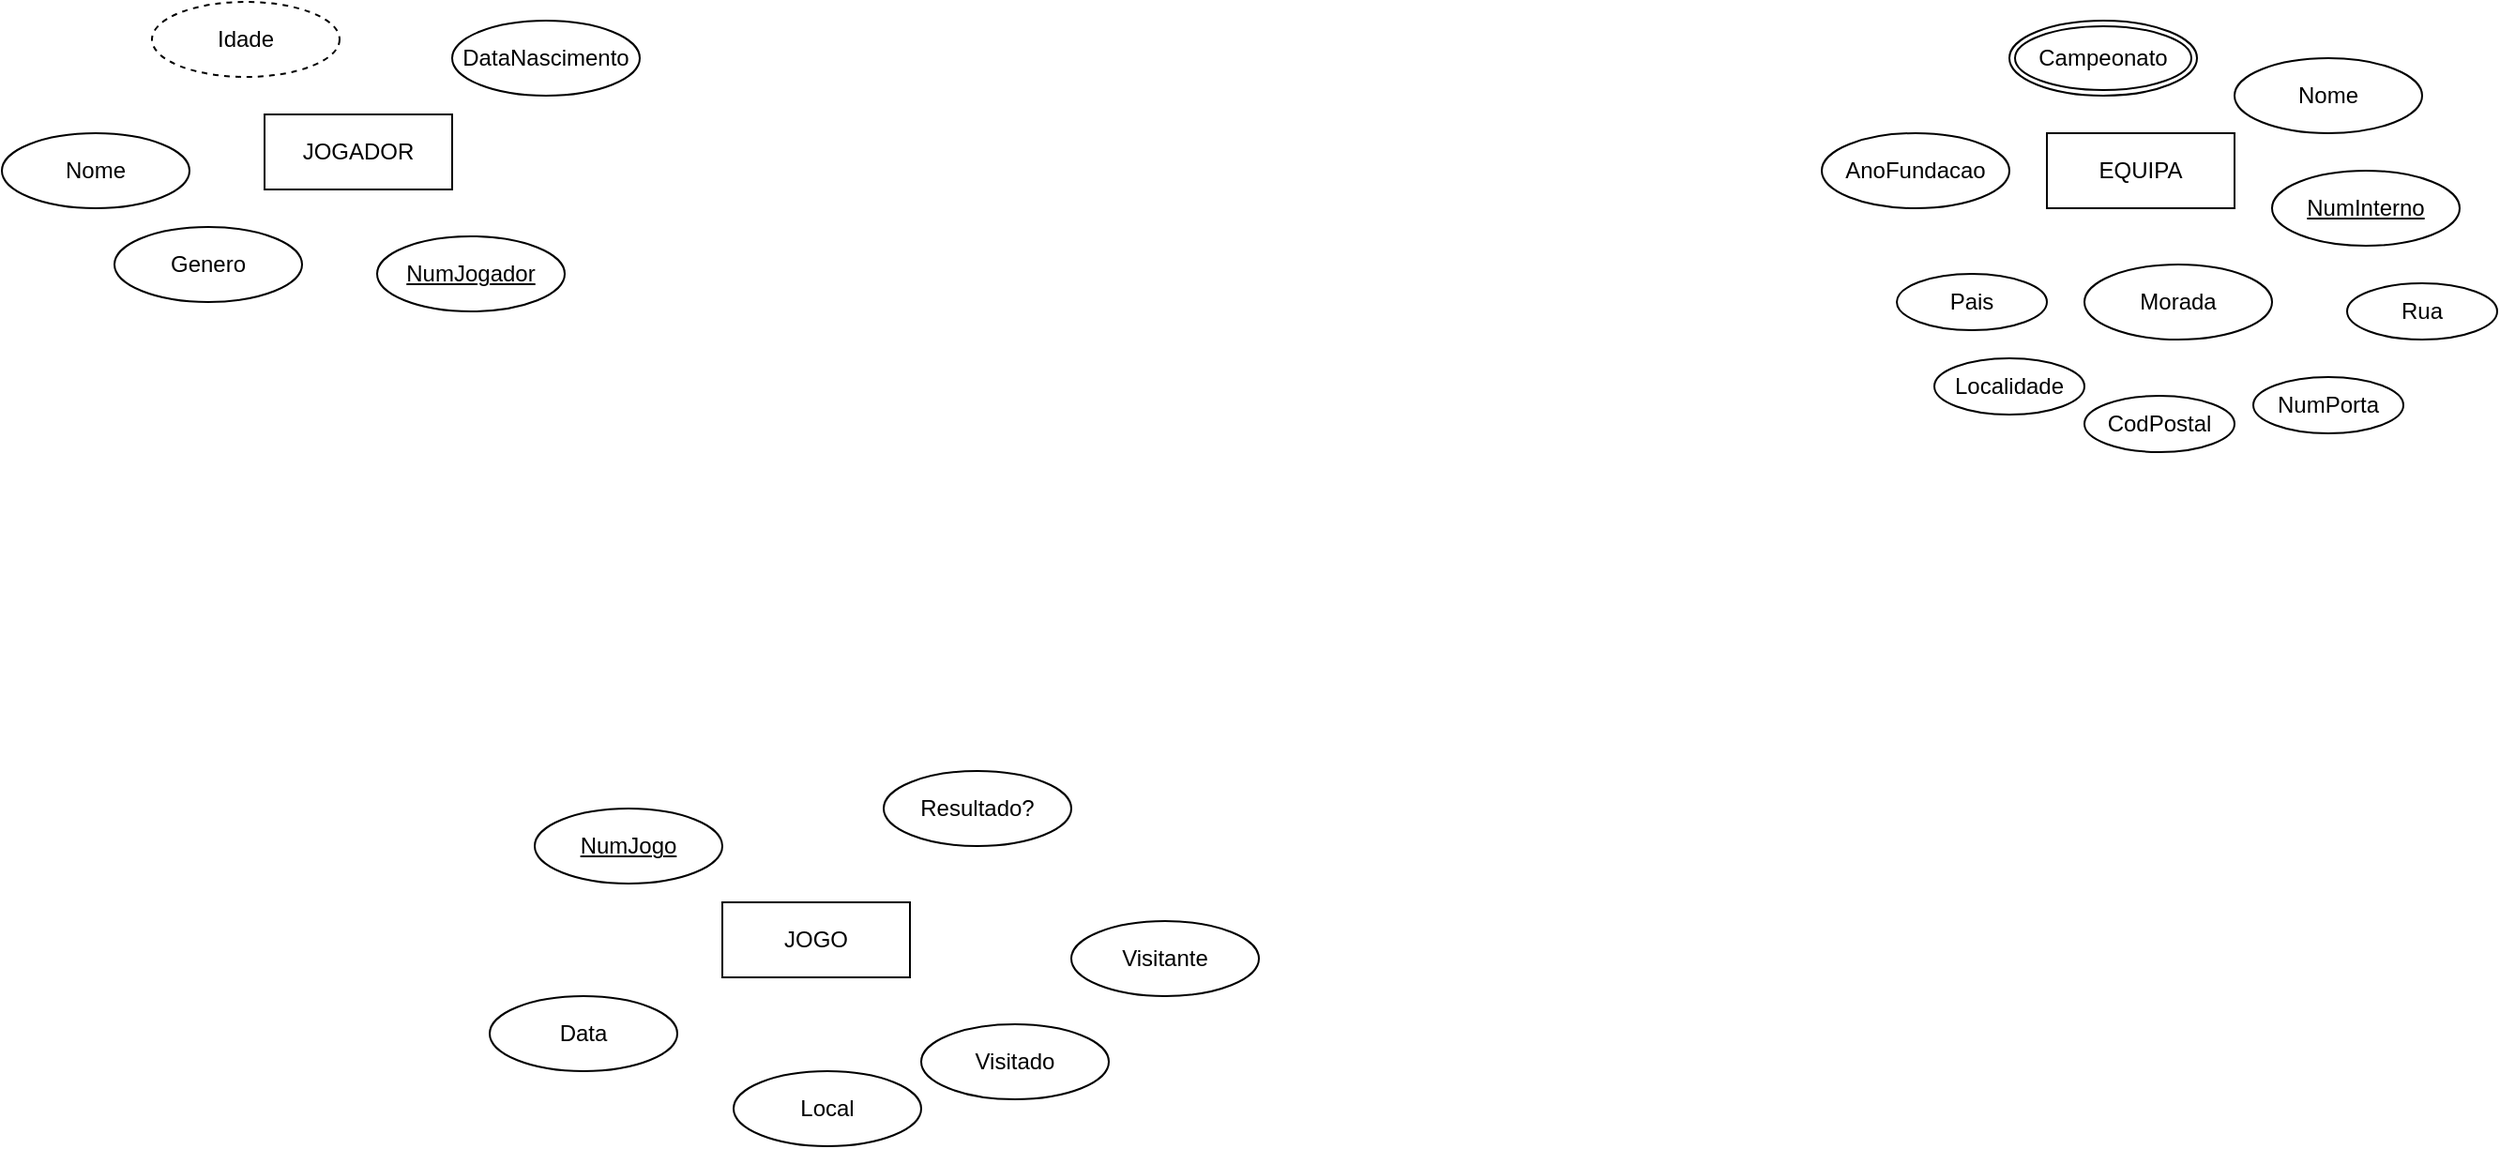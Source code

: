 <mxfile version="24.7.14">
  <diagram name="Página-1" id="vQy7vhVTxilEPnJhVt--">
    <mxGraphModel dx="2021" dy="698" grid="1" gridSize="10" guides="1" tooltips="1" connect="1" arrows="1" fold="1" page="1" pageScale="1" pageWidth="827" pageHeight="1169" math="0" shadow="0">
      <root>
        <mxCell id="0" />
        <mxCell id="1" parent="0" />
        <mxCell id="B5gkN5WuwXl-lVRbioVC-1" value="JOGO" style="whiteSpace=wrap;html=1;align=center;" vertex="1" parent="1">
          <mxGeometry x="364" y="520" width="100" height="40" as="geometry" />
        </mxCell>
        <mxCell id="B5gkN5WuwXl-lVRbioVC-2" value="EQUIPA" style="whiteSpace=wrap;html=1;align=center;" vertex="1" parent="1">
          <mxGeometry x="1070" y="110" width="100" height="40" as="geometry" />
        </mxCell>
        <mxCell id="B5gkN5WuwXl-lVRbioVC-3" value="JOGADOR" style="whiteSpace=wrap;html=1;align=center;" vertex="1" parent="1">
          <mxGeometry x="120" y="100" width="100" height="40" as="geometry" />
        </mxCell>
        <mxCell id="B5gkN5WuwXl-lVRbioVC-4" value="NumInterno" style="ellipse;whiteSpace=wrap;html=1;align=center;fontStyle=4;" vertex="1" parent="1">
          <mxGeometry x="1190" y="130" width="100" height="40" as="geometry" />
        </mxCell>
        <mxCell id="B5gkN5WuwXl-lVRbioVC-5" value="Nome" style="ellipse;whiteSpace=wrap;html=1;align=center;fontStyle=0;" vertex="1" parent="1">
          <mxGeometry x="-20" y="110" width="100" height="40" as="geometry" />
        </mxCell>
        <mxCell id="B5gkN5WuwXl-lVRbioVC-6" value="Genero" style="ellipse;whiteSpace=wrap;html=1;align=center;" vertex="1" parent="1">
          <mxGeometry x="40" y="160" width="100" height="40" as="geometry" />
        </mxCell>
        <mxCell id="B5gkN5WuwXl-lVRbioVC-7" value="Morada" style="ellipse;whiteSpace=wrap;html=1;align=center;" vertex="1" parent="1">
          <mxGeometry x="1090" y="180" width="100" height="40" as="geometry" />
        </mxCell>
        <mxCell id="B5gkN5WuwXl-lVRbioVC-8" value="AnoFundacao" style="ellipse;whiteSpace=wrap;html=1;align=center;" vertex="1" parent="1">
          <mxGeometry x="950" y="110" width="100" height="40" as="geometry" />
        </mxCell>
        <mxCell id="B5gkN5WuwXl-lVRbioVC-10" value="Nome" style="ellipse;whiteSpace=wrap;html=1;align=center;" vertex="1" parent="1">
          <mxGeometry x="1170" y="70" width="100" height="40" as="geometry" />
        </mxCell>
        <mxCell id="B5gkN5WuwXl-lVRbioVC-11" value="Campeonato" style="ellipse;shape=doubleEllipse;margin=3;whiteSpace=wrap;html=1;align=center;" vertex="1" parent="1">
          <mxGeometry x="1050" y="50" width="100" height="40" as="geometry" />
        </mxCell>
        <mxCell id="B5gkN5WuwXl-lVRbioVC-12" value="NumPorta" style="ellipse;whiteSpace=wrap;html=1;align=center;" vertex="1" parent="1">
          <mxGeometry x="1180" y="240" width="80" height="30" as="geometry" />
        </mxCell>
        <mxCell id="B5gkN5WuwXl-lVRbioVC-13" value="CodPostal" style="ellipse;whiteSpace=wrap;html=1;align=center;" vertex="1" parent="1">
          <mxGeometry x="1090" y="250" width="80" height="30" as="geometry" />
        </mxCell>
        <mxCell id="B5gkN5WuwXl-lVRbioVC-14" value="Localidade" style="ellipse;whiteSpace=wrap;html=1;align=center;" vertex="1" parent="1">
          <mxGeometry x="1010" y="230" width="80" height="30" as="geometry" />
        </mxCell>
        <mxCell id="B5gkN5WuwXl-lVRbioVC-15" value="Rua" style="ellipse;whiteSpace=wrap;html=1;align=center;" vertex="1" parent="1">
          <mxGeometry x="1230" y="190" width="80" height="30" as="geometry" />
        </mxCell>
        <mxCell id="B5gkN5WuwXl-lVRbioVC-16" value="Pais" style="ellipse;whiteSpace=wrap;html=1;align=center;" vertex="1" parent="1">
          <mxGeometry x="990" y="185" width="80" height="30" as="geometry" />
        </mxCell>
        <mxCell id="B5gkN5WuwXl-lVRbioVC-17" value="NumJogador" style="ellipse;whiteSpace=wrap;html=1;align=center;fontStyle=4;" vertex="1" parent="1">
          <mxGeometry x="180" y="165" width="100" height="40" as="geometry" />
        </mxCell>
        <mxCell id="B5gkN5WuwXl-lVRbioVC-18" value="DataNascimento" style="ellipse;whiteSpace=wrap;html=1;align=center;" vertex="1" parent="1">
          <mxGeometry x="220" y="50" width="100" height="40" as="geometry" />
        </mxCell>
        <mxCell id="B5gkN5WuwXl-lVRbioVC-19" value="Idade" style="ellipse;whiteSpace=wrap;html=1;align=center;dashed=1;" vertex="1" parent="1">
          <mxGeometry x="60" y="40" width="100" height="40" as="geometry" />
        </mxCell>
        <mxCell id="B5gkN5WuwXl-lVRbioVC-20" value="NumJogo" style="ellipse;whiteSpace=wrap;html=1;align=center;fontStyle=4;" vertex="1" parent="1">
          <mxGeometry x="264" y="470" width="100" height="40" as="geometry" />
        </mxCell>
        <mxCell id="B5gkN5WuwXl-lVRbioVC-21" value="Data" style="ellipse;whiteSpace=wrap;html=1;align=center;" vertex="1" parent="1">
          <mxGeometry x="240" y="570" width="100" height="40" as="geometry" />
        </mxCell>
        <mxCell id="B5gkN5WuwXl-lVRbioVC-22" value="Local" style="ellipse;whiteSpace=wrap;html=1;align=center;" vertex="1" parent="1">
          <mxGeometry x="370" y="610" width="100" height="40" as="geometry" />
        </mxCell>
        <mxCell id="B5gkN5WuwXl-lVRbioVC-23" value="Visitado" style="ellipse;whiteSpace=wrap;html=1;align=center;" vertex="1" parent="1">
          <mxGeometry x="470" y="585" width="100" height="40" as="geometry" />
        </mxCell>
        <mxCell id="B5gkN5WuwXl-lVRbioVC-25" value="Visitante" style="ellipse;whiteSpace=wrap;html=1;align=center;" vertex="1" parent="1">
          <mxGeometry x="550" y="530" width="100" height="40" as="geometry" />
        </mxCell>
        <mxCell id="B5gkN5WuwXl-lVRbioVC-26" value="Resultado?" style="ellipse;whiteSpace=wrap;html=1;align=center;" vertex="1" parent="1">
          <mxGeometry x="450" y="450" width="100" height="40" as="geometry" />
        </mxCell>
      </root>
    </mxGraphModel>
  </diagram>
</mxfile>
